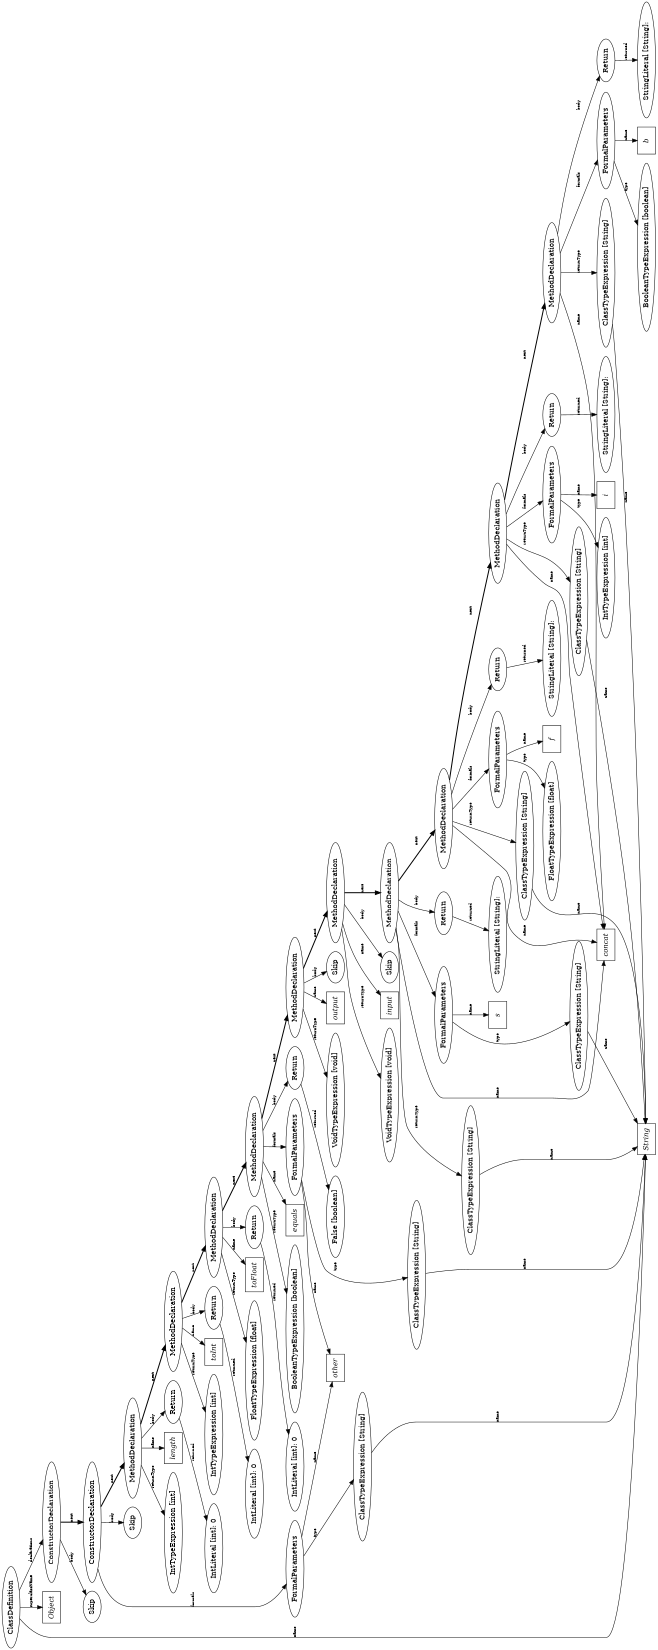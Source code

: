 digraph String {
size = "11,7.5";
rotate = 90
node168 [ label = "ClassDefinition"];
symbol_String [label = "String" fontname = "Times-Italic" shape = box]
node168 -> symbol_String [label = "name" fontsize = 8]
symbol_Object [label = "Object" fontname = "Times-Italic" shape = box]
node168 -> symbol_Object [label = "superclassName" fontsize = 8]
node167 [ label = "ConstructorDeclaration"];
node114 [ label = "Skip"];
node167 -> node114 [label = "body" fontsize = 8]
node166 [ label = "ConstructorDeclaration"];
node116 [ label = "FormalParameters"];
node115 [ label = "ClassTypeExpression [String]"];
symbol_String [label = "String" fontname = "Times-Italic" shape = box]
node115 -> symbol_String [label = "name" fontsize = 8]
node116 -> node115 [label = "type" fontsize = 8]
symbol_other [label = "other" fontname = "Times-Italic" shape = box]
node116 -> symbol_other [label = "name" fontsize = 8]
node166 -> node116 [label = "formals" fontsize = 8]
node117 [ label = "Skip"];
node166 -> node117 [label = "body" fontsize = 8]
node165 [ label = "MethodDeclaration"];
node118 [ label = "IntTypeExpression [int]"];
node165 -> node118 [label = "returnType" fontsize = 8]
symbol_length [label = "length" fontname = "Times-Italic" shape = box]
node165 -> symbol_length [label = "name" fontsize = 8]
node120 [ label = "Return"];
node119 [ label = "IntLiteral [int]: 0"];
node120 -> node119 [label = "returned" fontsize = 8]
node165 -> node120 [label = "body" fontsize = 8]
node164 [ label = "MethodDeclaration"];
node121 [ label = "IntTypeExpression [int]"];
node164 -> node121 [label = "returnType" fontsize = 8]
symbol_toInt [label = "toInt" fontname = "Times-Italic" shape = box]
node164 -> symbol_toInt [label = "name" fontsize = 8]
node123 [ label = "Return"];
node122 [ label = "IntLiteral [int]: 0"];
node123 -> node122 [label = "returned" fontsize = 8]
node164 -> node123 [label = "body" fontsize = 8]
node163 [ label = "MethodDeclaration"];
node124 [ label = "FloatTypeExpression [float]"];
node163 -> node124 [label = "returnType" fontsize = 8]
symbol_toFloat [label = "toFloat" fontname = "Times-Italic" shape = box]
node163 -> symbol_toFloat [label = "name" fontsize = 8]
node126 [ label = "Return"];
node125 [ label = "IntLiteral [int]: 0"];
node126 -> node125 [label = "returned" fontsize = 8]
node163 -> node126 [label = "body" fontsize = 8]
node162 [ label = "MethodDeclaration"];
node127 [ label = "BooleanTypeExpression [boolean]"];
node162 -> node127 [label = "returnType" fontsize = 8]
symbol_equals [label = "equals" fontname = "Times-Italic" shape = box]
node162 -> symbol_equals [label = "name" fontsize = 8]
node129 [ label = "FormalParameters"];
node128 [ label = "ClassTypeExpression [String]"];
symbol_String [label = "String" fontname = "Times-Italic" shape = box]
node128 -> symbol_String [label = "name" fontsize = 8]
node129 -> node128 [label = "type" fontsize = 8]
symbol_other [label = "other" fontname = "Times-Italic" shape = box]
node129 -> symbol_other [label = "name" fontsize = 8]
node162 -> node129 [label = "formals" fontsize = 8]
node131 [ label = "Return"];
node130 [ label = "False [boolean]"];
node131 -> node130 [label = "returned" fontsize = 8]
node162 -> node131 [label = "body" fontsize = 8]
node161 [ label = "MethodDeclaration"];
node132 [ label = "VoidTypeExpression [void]"];
node161 -> node132 [label = "returnType" fontsize = 8]
symbol_output [label = "output" fontname = "Times-Italic" shape = box]
node161 -> symbol_output [label = "name" fontsize = 8]
node133 [ label = "Skip"];
node161 -> node133 [label = "body" fontsize = 8]
node160 [ label = "MethodDeclaration"];
node134 [ label = "VoidTypeExpression [void]"];
node160 -> node134 [label = "returnType" fontsize = 8]
symbol_input [label = "input" fontname = "Times-Italic" shape = box]
node160 -> symbol_input [label = "name" fontsize = 8]
node135 [ label = "Skip"];
node160 -> node135 [label = "body" fontsize = 8]
node159 [ label = "MethodDeclaration"];
node136 [ label = "ClassTypeExpression [String]"];
symbol_String [label = "String" fontname = "Times-Italic" shape = box]
node136 -> symbol_String [label = "name" fontsize = 8]
node159 -> node136 [label = "returnType" fontsize = 8]
symbol_concat [label = "concat" fontname = "Times-Italic" shape = box]
node159 -> symbol_concat [label = "name" fontsize = 8]
node138 [ label = "FormalParameters"];
node137 [ label = "ClassTypeExpression [String]"];
symbol_String [label = "String" fontname = "Times-Italic" shape = box]
node137 -> symbol_String [label = "name" fontsize = 8]
node138 -> node137 [label = "type" fontsize = 8]
symbol_s [label = "s" fontname = "Times-Italic" shape = box]
node138 -> symbol_s [label = "name" fontsize = 8]
node159 -> node138 [label = "formals" fontsize = 8]
node140 [ label = "Return"];
node139 [ label = "StringLiteral [String]: "];
node140 -> node139 [label = "returned" fontsize = 8]
node159 -> node140 [label = "body" fontsize = 8]
node158 [ label = "MethodDeclaration"];
node141 [ label = "ClassTypeExpression [String]"];
symbol_String [label = "String" fontname = "Times-Italic" shape = box]
node141 -> symbol_String [label = "name" fontsize = 8]
node158 -> node141 [label = "returnType" fontsize = 8]
symbol_concat [label = "concat" fontname = "Times-Italic" shape = box]
node158 -> symbol_concat [label = "name" fontsize = 8]
node143 [ label = "FormalParameters"];
node142 [ label = "FloatTypeExpression [float]"];
node143 -> node142 [label = "type" fontsize = 8]
symbol_f [label = "f" fontname = "Times-Italic" shape = box]
node143 -> symbol_f [label = "name" fontsize = 8]
node158 -> node143 [label = "formals" fontsize = 8]
node145 [ label = "Return"];
node144 [ label = "StringLiteral [String]: "];
node145 -> node144 [label = "returned" fontsize = 8]
node158 -> node145 [label = "body" fontsize = 8]
node157 [ label = "MethodDeclaration"];
node146 [ label = "ClassTypeExpression [String]"];
symbol_String [label = "String" fontname = "Times-Italic" shape = box]
node146 -> symbol_String [label = "name" fontsize = 8]
node157 -> node146 [label = "returnType" fontsize = 8]
symbol_concat [label = "concat" fontname = "Times-Italic" shape = box]
node157 -> symbol_concat [label = "name" fontsize = 8]
node148 [ label = "FormalParameters"];
node147 [ label = "IntTypeExpression [int]"];
node148 -> node147 [label = "type" fontsize = 8]
symbol_i [label = "i" fontname = "Times-Italic" shape = box]
node148 -> symbol_i [label = "name" fontsize = 8]
node157 -> node148 [label = "formals" fontsize = 8]
node150 [ label = "Return"];
node149 [ label = "StringLiteral [String]: "];
node150 -> node149 [label = "returned" fontsize = 8]
node157 -> node150 [label = "body" fontsize = 8]
node156 [ label = "MethodDeclaration"];
node151 [ label = "ClassTypeExpression [String]"];
symbol_String [label = "String" fontname = "Times-Italic" shape = box]
node151 -> symbol_String [label = "name" fontsize = 8]
node156 -> node151 [label = "returnType" fontsize = 8]
symbol_concat [label = "concat" fontname = "Times-Italic" shape = box]
node156 -> symbol_concat [label = "name" fontsize = 8]
node153 [ label = "FormalParameters"];
node152 [ label = "BooleanTypeExpression [boolean]"];
node153 -> node152 [label = "type" fontsize = 8]
symbol_b [label = "b" fontname = "Times-Italic" shape = box]
node153 -> symbol_b [label = "name" fontsize = 8]
node156 -> node153 [label = "formals" fontsize = 8]
node155 [ label = "Return"];
node154 [ label = "StringLiteral [String]: "];
node155 -> node154 [label = "returned" fontsize = 8]
node156 -> node155 [label = "body" fontsize = 8]
node157 -> node156 [label = "next" fontsize = 8 style = bold]
node158 -> node157 [label = "next" fontsize = 8 style = bold]
node159 -> node158 [label = "next" fontsize = 8 style = bold]
node160 -> node159 [label = "next" fontsize = 8 style = bold]
node161 -> node160 [label = "next" fontsize = 8 style = bold]
node162 -> node161 [label = "next" fontsize = 8 style = bold]
node163 -> node162 [label = "next" fontsize = 8 style = bold]
node164 -> node163 [label = "next" fontsize = 8 style = bold]
node165 -> node164 [label = "next" fontsize = 8 style = bold]
node166 -> node165 [label = "next" fontsize = 8 style = bold]
node167 -> node166 [label = "next" fontsize = 8 style = bold]
node168 -> node167 [label = "declarations" fontsize = 8]
}